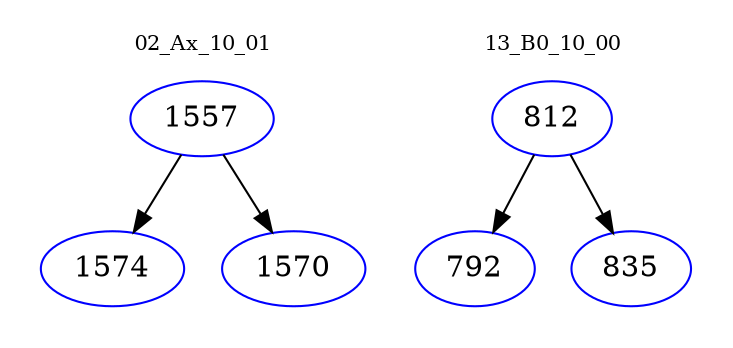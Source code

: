 digraph{
subgraph cluster_0 {
color = white
label = "02_Ax_10_01";
fontsize=10;
T0_1557 [label="1557", color="blue"]
T0_1557 -> T0_1574 [color="black"]
T0_1574 [label="1574", color="blue"]
T0_1557 -> T0_1570 [color="black"]
T0_1570 [label="1570", color="blue"]
}
subgraph cluster_1 {
color = white
label = "13_B0_10_00";
fontsize=10;
T1_812 [label="812", color="blue"]
T1_812 -> T1_792 [color="black"]
T1_792 [label="792", color="blue"]
T1_812 -> T1_835 [color="black"]
T1_835 [label="835", color="blue"]
}
}
